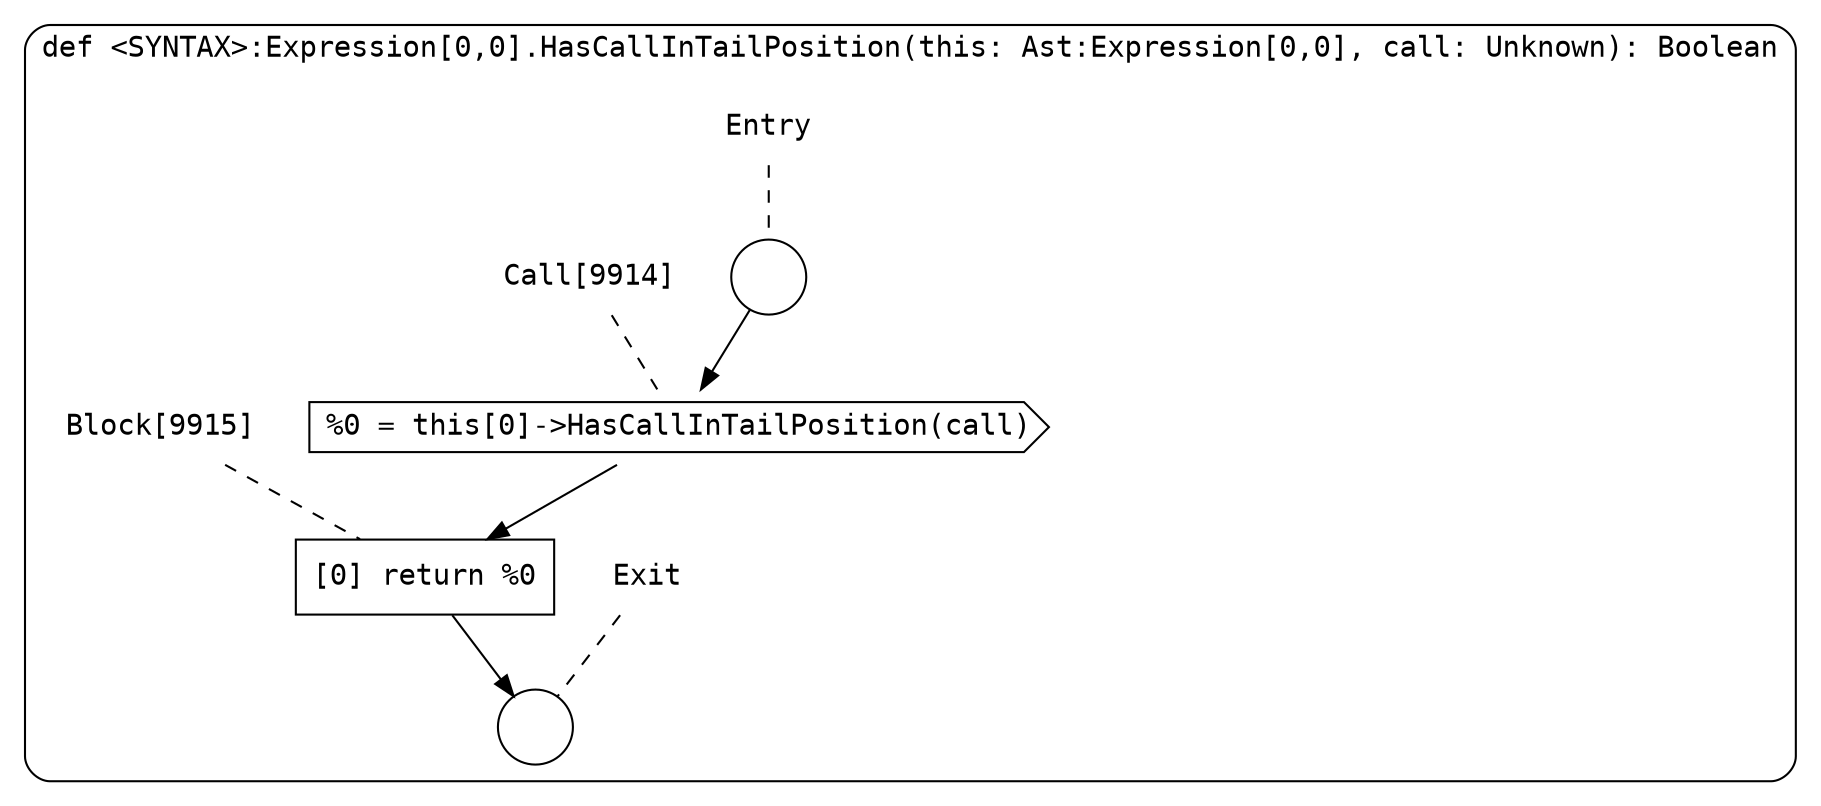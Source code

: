 digraph {
  graph [fontname = "Consolas"]
  node [fontname = "Consolas"]
  edge [fontname = "Consolas"]
  subgraph cluster1841 {
    label = "def <SYNTAX>:Expression[0,0].HasCallInTailPosition(this: Ast:Expression[0,0], call: Unknown): Boolean"
    style = rounded
    cluster1841_entry_name [shape=none, label=<<font color="black">Entry</font>>]
    cluster1841_entry_name -> cluster1841_entry [arrowhead=none, color="black", style=dashed]
    cluster1841_entry [shape=circle label=" " color="black" fillcolor="white" style=filled]
    cluster1841_entry -> node9914 [color="black"]
    cluster1841_exit_name [shape=none, label=<<font color="black">Exit</font>>]
    cluster1841_exit_name -> cluster1841_exit [arrowhead=none, color="black", style=dashed]
    cluster1841_exit [shape=circle label=" " color="black" fillcolor="white" style=filled]
    node9914_name [shape=none, label=<<font color="black">Call[9914]</font>>]
    node9914_name -> node9914 [arrowhead=none, color="black", style=dashed]
    node9914 [shape=cds, label=<<font color="black">%0 = this[0]-&gt;HasCallInTailPosition(call)</font>> color="black" fillcolor="white", style=filled]
    node9914 -> node9915 [color="black"]
    node9915_name [shape=none, label=<<font color="black">Block[9915]</font>>]
    node9915_name -> node9915 [arrowhead=none, color="black", style=dashed]
    node9915 [shape=box, label=<<font color="black">[0] return %0<BR ALIGN="LEFT"/></font>> color="black" fillcolor="white", style=filled]
    node9915 -> cluster1841_exit [color="black"]
  }
}